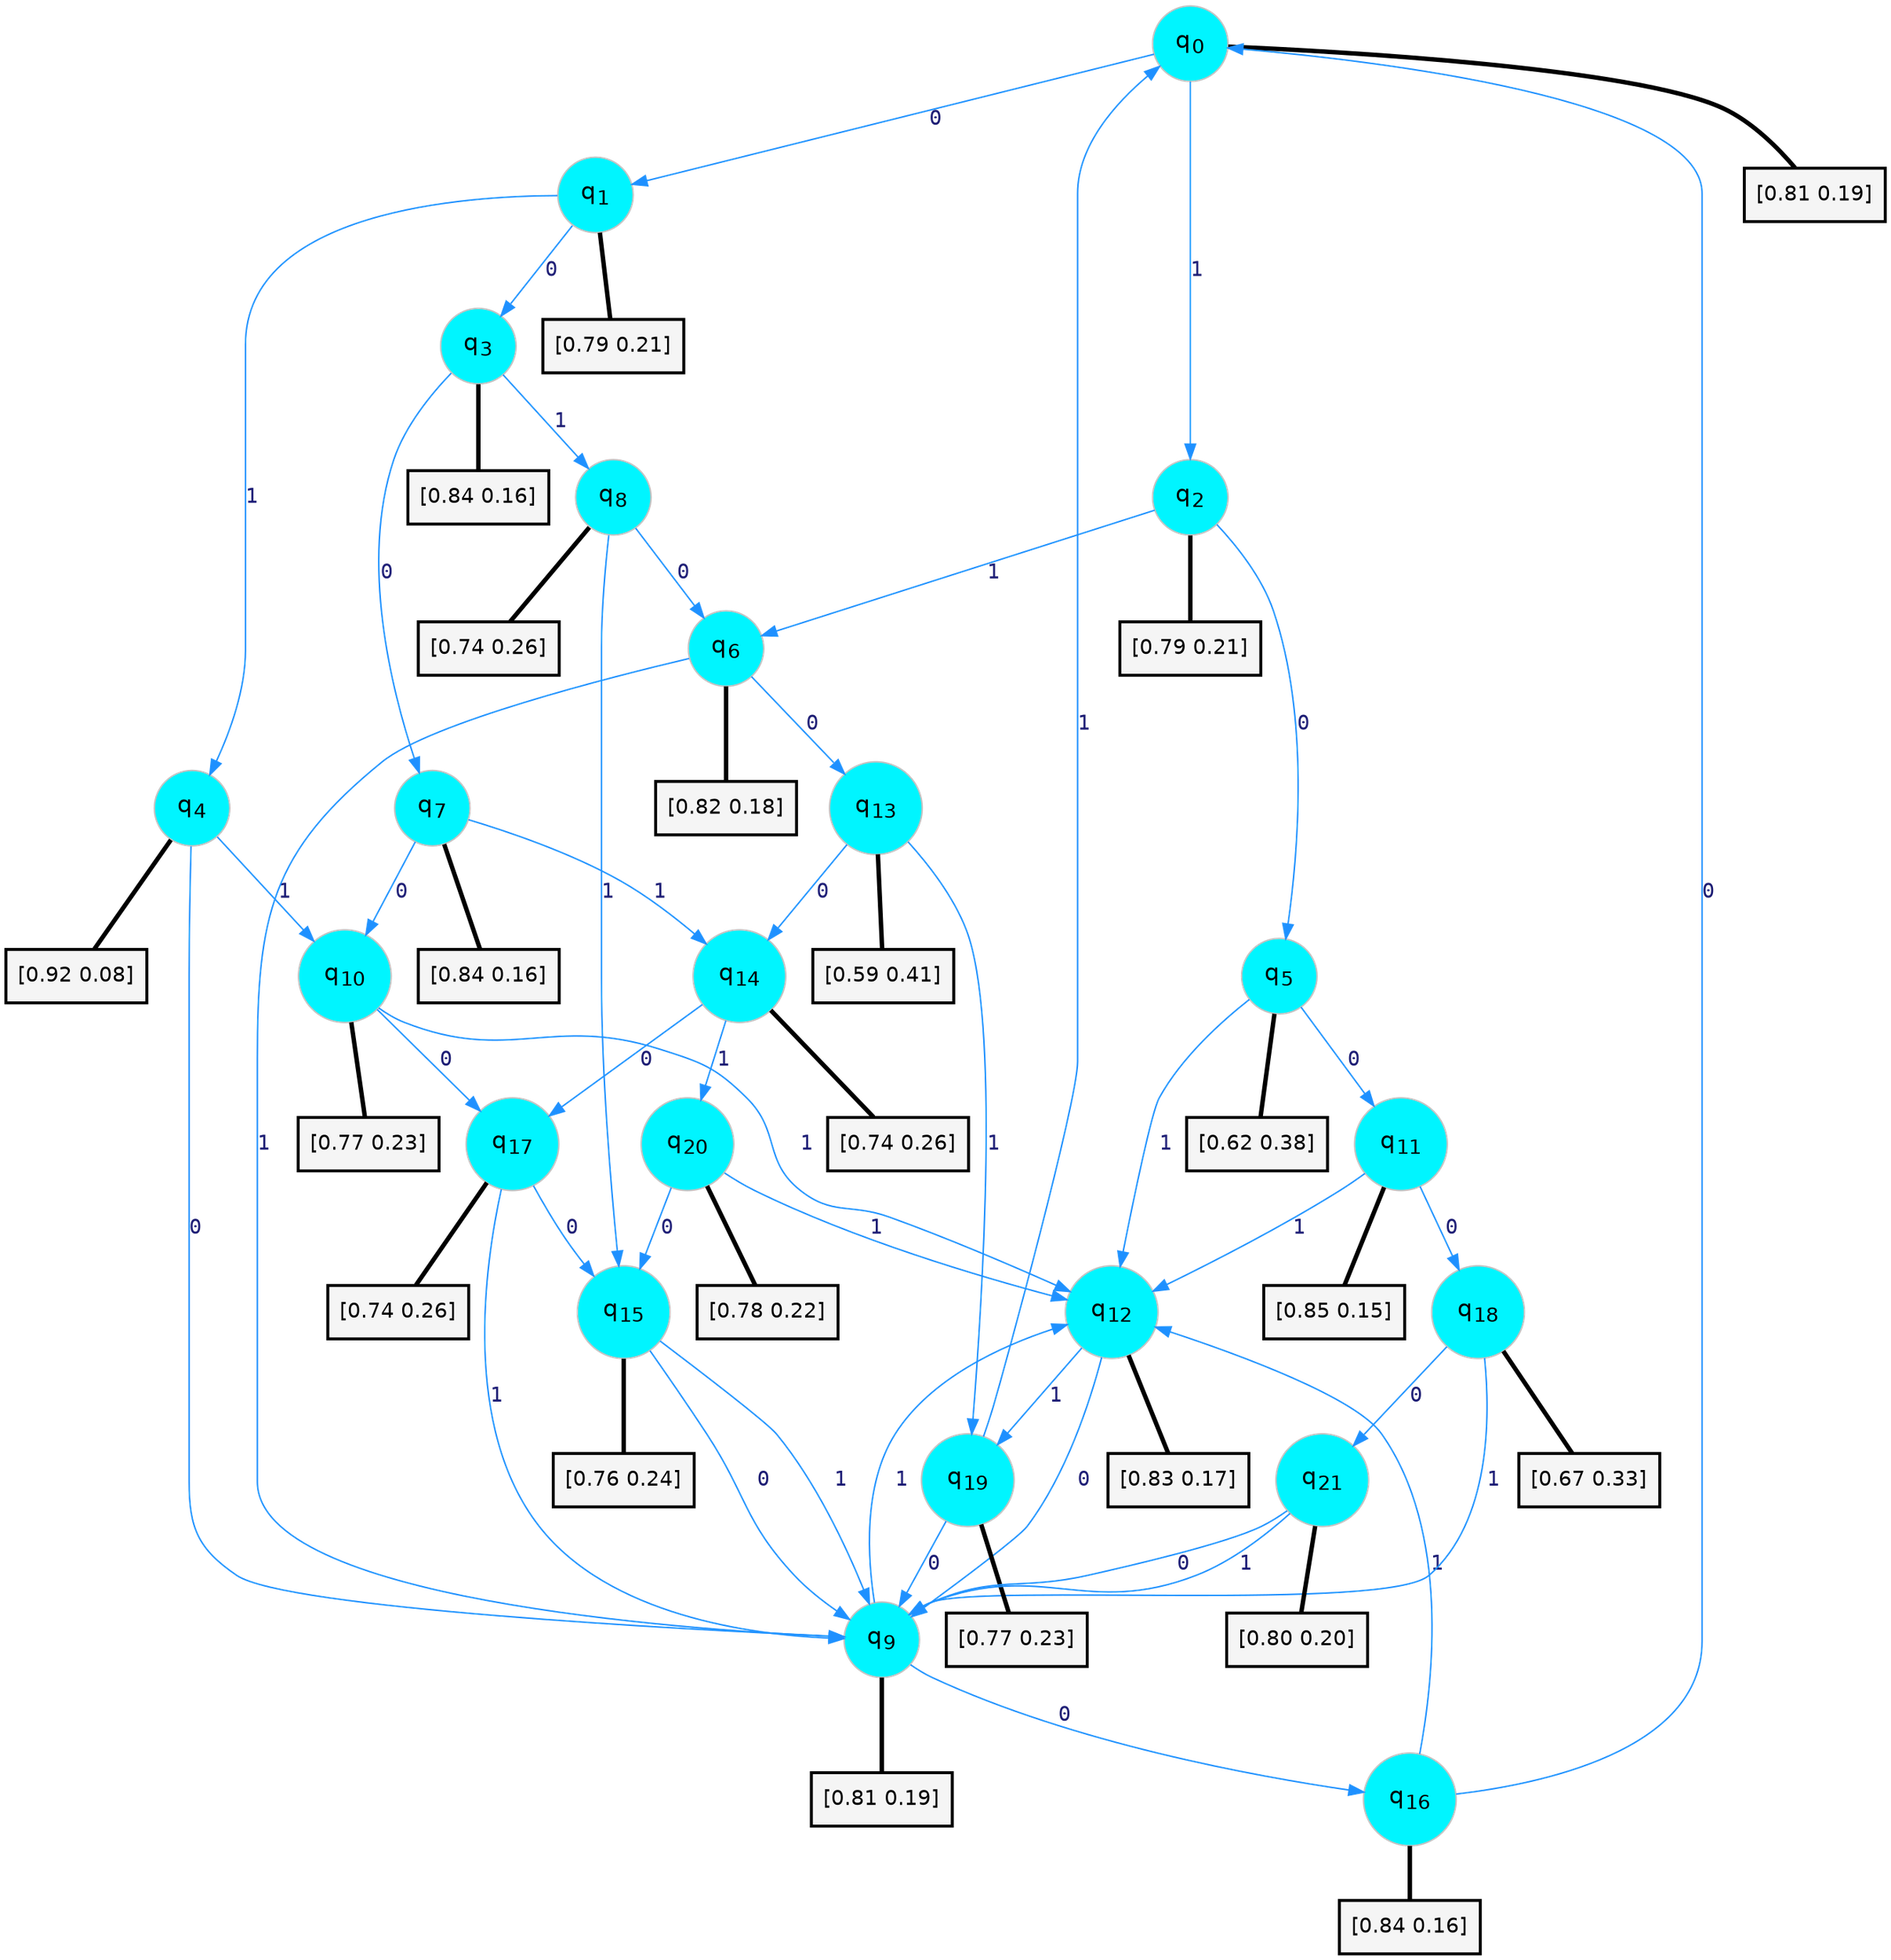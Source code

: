 digraph G {
graph [
bgcolor=transparent, dpi=300, rankdir=TD, size="40,25"];
node [
color=gray, fillcolor=turquoise1, fontcolor=black, fontname=Helvetica, fontsize=16, fontweight=bold, shape=circle, style=filled];
edge [
arrowsize=1, color=dodgerblue1, fontcolor=midnightblue, fontname=courier, fontweight=bold, penwidth=1, style=solid, weight=20];
0[label=<q<SUB>0</SUB>>];
1[label=<q<SUB>1</SUB>>];
2[label=<q<SUB>2</SUB>>];
3[label=<q<SUB>3</SUB>>];
4[label=<q<SUB>4</SUB>>];
5[label=<q<SUB>5</SUB>>];
6[label=<q<SUB>6</SUB>>];
7[label=<q<SUB>7</SUB>>];
8[label=<q<SUB>8</SUB>>];
9[label=<q<SUB>9</SUB>>];
10[label=<q<SUB>10</SUB>>];
11[label=<q<SUB>11</SUB>>];
12[label=<q<SUB>12</SUB>>];
13[label=<q<SUB>13</SUB>>];
14[label=<q<SUB>14</SUB>>];
15[label=<q<SUB>15</SUB>>];
16[label=<q<SUB>16</SUB>>];
17[label=<q<SUB>17</SUB>>];
18[label=<q<SUB>18</SUB>>];
19[label=<q<SUB>19</SUB>>];
20[label=<q<SUB>20</SUB>>];
21[label=<q<SUB>21</SUB>>];
22[label="[0.81 0.19]", shape=box,fontcolor=black, fontname=Helvetica, fontsize=14, penwidth=2, fillcolor=whitesmoke,color=black];
23[label="[0.79 0.21]", shape=box,fontcolor=black, fontname=Helvetica, fontsize=14, penwidth=2, fillcolor=whitesmoke,color=black];
24[label="[0.79 0.21]", shape=box,fontcolor=black, fontname=Helvetica, fontsize=14, penwidth=2, fillcolor=whitesmoke,color=black];
25[label="[0.84 0.16]", shape=box,fontcolor=black, fontname=Helvetica, fontsize=14, penwidth=2, fillcolor=whitesmoke,color=black];
26[label="[0.92 0.08]", shape=box,fontcolor=black, fontname=Helvetica, fontsize=14, penwidth=2, fillcolor=whitesmoke,color=black];
27[label="[0.62 0.38]", shape=box,fontcolor=black, fontname=Helvetica, fontsize=14, penwidth=2, fillcolor=whitesmoke,color=black];
28[label="[0.82 0.18]", shape=box,fontcolor=black, fontname=Helvetica, fontsize=14, penwidth=2, fillcolor=whitesmoke,color=black];
29[label="[0.84 0.16]", shape=box,fontcolor=black, fontname=Helvetica, fontsize=14, penwidth=2, fillcolor=whitesmoke,color=black];
30[label="[0.74 0.26]", shape=box,fontcolor=black, fontname=Helvetica, fontsize=14, penwidth=2, fillcolor=whitesmoke,color=black];
31[label="[0.81 0.19]", shape=box,fontcolor=black, fontname=Helvetica, fontsize=14, penwidth=2, fillcolor=whitesmoke,color=black];
32[label="[0.77 0.23]", shape=box,fontcolor=black, fontname=Helvetica, fontsize=14, penwidth=2, fillcolor=whitesmoke,color=black];
33[label="[0.85 0.15]", shape=box,fontcolor=black, fontname=Helvetica, fontsize=14, penwidth=2, fillcolor=whitesmoke,color=black];
34[label="[0.83 0.17]", shape=box,fontcolor=black, fontname=Helvetica, fontsize=14, penwidth=2, fillcolor=whitesmoke,color=black];
35[label="[0.59 0.41]", shape=box,fontcolor=black, fontname=Helvetica, fontsize=14, penwidth=2, fillcolor=whitesmoke,color=black];
36[label="[0.74 0.26]", shape=box,fontcolor=black, fontname=Helvetica, fontsize=14, penwidth=2, fillcolor=whitesmoke,color=black];
37[label="[0.76 0.24]", shape=box,fontcolor=black, fontname=Helvetica, fontsize=14, penwidth=2, fillcolor=whitesmoke,color=black];
38[label="[0.84 0.16]", shape=box,fontcolor=black, fontname=Helvetica, fontsize=14, penwidth=2, fillcolor=whitesmoke,color=black];
39[label="[0.74 0.26]", shape=box,fontcolor=black, fontname=Helvetica, fontsize=14, penwidth=2, fillcolor=whitesmoke,color=black];
40[label="[0.67 0.33]", shape=box,fontcolor=black, fontname=Helvetica, fontsize=14, penwidth=2, fillcolor=whitesmoke,color=black];
41[label="[0.77 0.23]", shape=box,fontcolor=black, fontname=Helvetica, fontsize=14, penwidth=2, fillcolor=whitesmoke,color=black];
42[label="[0.78 0.22]", shape=box,fontcolor=black, fontname=Helvetica, fontsize=14, penwidth=2, fillcolor=whitesmoke,color=black];
43[label="[0.80 0.20]", shape=box,fontcolor=black, fontname=Helvetica, fontsize=14, penwidth=2, fillcolor=whitesmoke,color=black];
0->1 [label=0];
0->2 [label=1];
0->22 [arrowhead=none, penwidth=3,color=black];
1->3 [label=0];
1->4 [label=1];
1->23 [arrowhead=none, penwidth=3,color=black];
2->5 [label=0];
2->6 [label=1];
2->24 [arrowhead=none, penwidth=3,color=black];
3->7 [label=0];
3->8 [label=1];
3->25 [arrowhead=none, penwidth=3,color=black];
4->9 [label=0];
4->10 [label=1];
4->26 [arrowhead=none, penwidth=3,color=black];
5->11 [label=0];
5->12 [label=1];
5->27 [arrowhead=none, penwidth=3,color=black];
6->13 [label=0];
6->9 [label=1];
6->28 [arrowhead=none, penwidth=3,color=black];
7->10 [label=0];
7->14 [label=1];
7->29 [arrowhead=none, penwidth=3,color=black];
8->6 [label=0];
8->15 [label=1];
8->30 [arrowhead=none, penwidth=3,color=black];
9->16 [label=0];
9->12 [label=1];
9->31 [arrowhead=none, penwidth=3,color=black];
10->17 [label=0];
10->12 [label=1];
10->32 [arrowhead=none, penwidth=3,color=black];
11->18 [label=0];
11->12 [label=1];
11->33 [arrowhead=none, penwidth=3,color=black];
12->9 [label=0];
12->19 [label=1];
12->34 [arrowhead=none, penwidth=3,color=black];
13->14 [label=0];
13->19 [label=1];
13->35 [arrowhead=none, penwidth=3,color=black];
14->17 [label=0];
14->20 [label=1];
14->36 [arrowhead=none, penwidth=3,color=black];
15->9 [label=0];
15->9 [label=1];
15->37 [arrowhead=none, penwidth=3,color=black];
16->0 [label=0];
16->12 [label=1];
16->38 [arrowhead=none, penwidth=3,color=black];
17->15 [label=0];
17->9 [label=1];
17->39 [arrowhead=none, penwidth=3,color=black];
18->21 [label=0];
18->9 [label=1];
18->40 [arrowhead=none, penwidth=3,color=black];
19->9 [label=0];
19->0 [label=1];
19->41 [arrowhead=none, penwidth=3,color=black];
20->15 [label=0];
20->12 [label=1];
20->42 [arrowhead=none, penwidth=3,color=black];
21->9 [label=0];
21->9 [label=1];
21->43 [arrowhead=none, penwidth=3,color=black];
}
